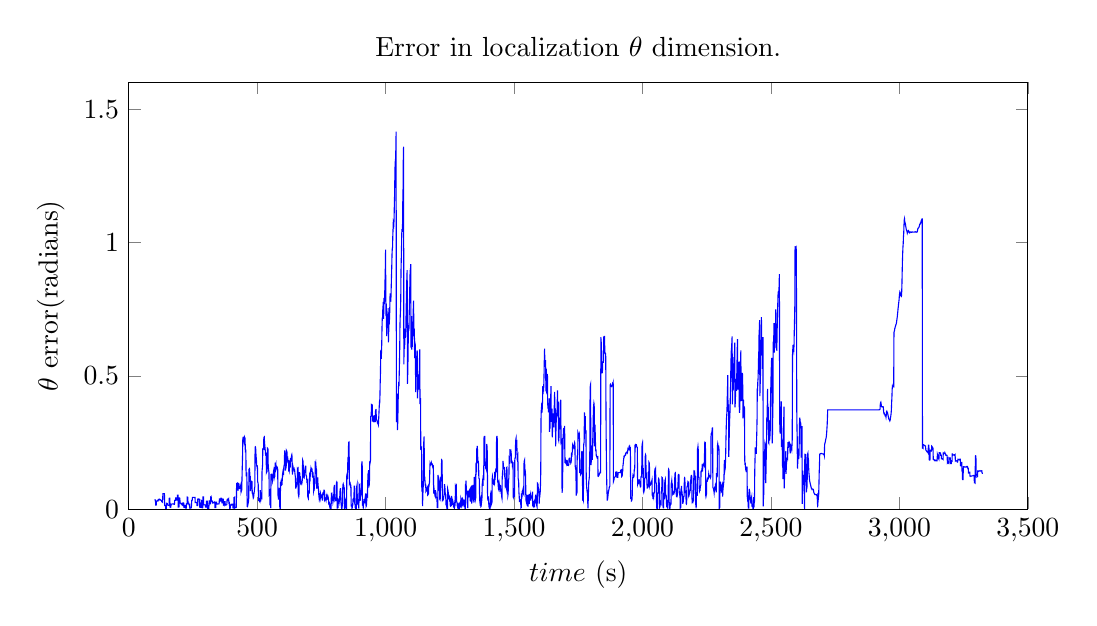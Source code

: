 % This file was created by matplotlib v0.1.0.
% Copyright (c) 2010--2014, Nico Schlömer <nico.schloemer@gmail.com>
% All rights reserved.
% 
% The lastest updates can be retrieved from
% 
% https://github.com/nschloe/matplotlib2tikz
% 
% where you can also submit bug reports and leavecomments.
% 
\begin{tikzpicture}

\begin{axis}[
title={Error in localization $\theta$ dimension.},
xlabel={$time$ (s)},
ylabel={$\theta$ error(radians)},
xmin=0, xmax=3500,
ymin=0, ymax=1.6,
axis on top,
width=13cm,
height=7cm
]
\addplot [blue]
coordinates {
(100,0.035)
(101,0.035)
(102,0.035)
(103,0.035)
(104,0.035)
(105,0.015)
(106,0.015)
(107,0.015)
(108,0.03)
(109,0.03)
(110,0.03)
(111,0.031)
(112,0.03)
(113,0.03)
(114,0.03)
(115,0.036)
(116,0.036)
(117,0.036)
(118,0.035)
(119,0.037)
(120,0.036)
(121,0.036)
(122,0.036)
(123,0.035)
(124,0.034)
(125,0.034)
(126,0.033)
(127,0.033)
(128,0.032)
(129,0.027)
(130,0.027)
(131,0.027)
(132,0.026)
(133,0.058)
(134,0.058)
(135,0.058)
(136,0.058)
(137,0.058)
(138,0.058)
(139,0.058)
(140,0.014)
(141,0.014)
(142,0.014)
(143,0.014)
(144,0.002)
(145,0.002)
(146,0.002)
(147,0.022)
(148,0.022)
(149,0.021)
(150,0.021)
(151,0.015)
(152,0.015)
(153,0.015)
(154,0.015)
(155,0.014)
(156,0.014)
(157,0.015)
(158,0.041)
(159,0.041)
(160,0.041)
(161,0.007)
(162,0.007)
(163,0.008)
(164,0.008)
(165,0.019)
(166,0.019)
(167,0.019)
(168,0.019)
(169,0.019)
(170,0.02)
(171,0.02)
(172,0.02)
(173,0.02)
(174,0.02)
(175,0.02)
(176,0.018)
(177,0.018)
(178,0.018)
(179,0.033)
(180,0.033)
(181,0.033)
(182,0.033)
(183,0.042)
(184,0.042)
(185,0.042)
(186,0.042)
(187,0.034)
(188,0.034)
(189,0.034)
(190,0.052)
(191,0.052)
(192,0.052)
(193,0.008)
(194,0.008)
(195,0.009)
(196,0.009)
(197,0.042)
(198,0.042)
(199,0.041)
(200,0.023)
(201,0.023)
(202,0.022)
(203,0.022)
(204,0.02)
(205,0.021)
(206,0.021)
(207,0.016)
(208,0.016)
(209,0.016)
(210,0.015)
(211,0.023)
(212,0.023)
(213,0.023)
(214,0.023)
(215,0.007)
(216,0.007)
(217,0.007)
(218,0.014)
(219,0.014)
(220,0.014)
(221,0.004)
(222,0.004)
(223,0.004)
(224,0.004)
(225,0.02)
(226,0.02)
(227,0.02)
(228,0.045)
(229,0.044)
(230,0.044)
(231,0.02)
(232,0.02)
(233,0.02)
(234,0.021)
(235,0.017)
(236,0.018)
(237,0.018)
(238,0.003)
(239,0.004)
(240,0.004)
(241,0.004)
(242,0.005)
(243,0.005)
(244,0.005)
(245,0.032)
(246,0.032)
(247,0.032)
(248,0.044)
(249,0.044)
(250,0.044)
(251,0.044)
(252,0.044)
(253,0.044)
(254,0.044)
(255,0.044)
(256,0.044)
(257,0.044)
(258,0.044)
(259,0.025)
(260,0.025)
(261,0.025)
(262,0.025)
(263,0.025)
(264,0.025)
(265,0.025)
(266,0.013)
(267,0.013)
(268,0.013)
(269,0.038)
(270,0.038)
(271,0.038)
(272,0.038)
(273,0.037)
(274,0.037)
(275,0.037)
(276,0.008)
(277,0.008)
(278,0.007)
(279,0.007)
(280,0.007)
(281,0.007)
(282,0.033)
(283,0.032)
(284,0.032)
(285,0.032)
(286,0.005)
(287,0.005)
(288,0.005)
(289,0.046)
(290,0.046)
(291,0.046)
(292,0.016)
(293,0.016)
(294,0.016)
(295,0.016)
(296,0.016)
(297,0.016)
(298,0.016)
(299,0.008)
(300,0.008)
(301,0.008)
(302,0.008)
(303,0.03)
(304,0.03)
(305,0.03)
(306,0.03)
(307,0.001)
(308,0.001)
(309,0.001)
(310,0.001)
(311,0.001)
(312,0.001)
(313,0.031)
(314,0.031)
(315,0.031)
(316,0.02)
(317,0.02)
(318,0.02)
(319,0.046)
(320,0.046)
(321,0.047)
(322,0.03)
(323,0.03)
(324,0.031)
(325,0.031)
(326,0.023)
(327,0.023)
(328,0.024)
(329,0.024)
(330,0.024)
(331,0.024)
(332,0.024)
(333,0.027)
(334,0.026)
(335,0.026)
(336,0.006)
(337,0.006)
(338,0.006)
(339,0.006)
(340,0.026)
(341,0.026)
(342,0.026)
(343,0.019)
(344,0.019)
(345,0.019)
(346,0.019)
(347,0.019)
(348,0.019)
(349,0.02)
(350,0.02)
(351,0.02)
(352,0.02)
(353,0.038)
(354,0.038)
(355,0.038)
(356,0.038)
(357,0.03)
(358,0.03)
(359,0.041)
(360,0.041)
(361,0.04)
(362,0.04)
(363,0.024)
(364,0.024)
(365,0.024)
(366,0.037)
(367,0.037)
(368,0.037)
(369,0.015)
(370,0.015)
(371,0.014)
(372,0.028)
(373,0.028)
(374,0.028)
(375,0.028)
(376,0.016)
(377,0.016)
(378,0.015)
(379,0.016)
(380,0.016)
(381,0.016)
(382,0.017)
(383,0.036)
(384,0.037)
(385,0.036)
(386,0.037)
(387,0.035)
(388,0.036)
(389,0.038)
(390,0.024)
(391,0.025)
(392,0.025)
(393,0.003)
(394,0.003)
(395,0.003)
(396,0.013)
(397,0.014)
(398,0.016)
(399,0.015)
(400,0.016)
(401,0.018)
(402,0.017)
(403,0.018)
(404,0.019)
(405,0.019)
(406,0.005)
(407,0.004)
(408,0.004)
(409,0.004)
(410,0.043)
(411,0.043)
(412,0.044)
(413,0.004)
(414,0.005)
(415,0.006)
(416,0.006)
(417,0.006)
(418,0.006)
(419,0.007)
(420,0.096)
(421,0.096)
(422,0.096)
(423,0.097)
(424,0.073)
(425,0.074)
(426,0.073)
(427,0.094)
(428,0.096)
(429,0.095)
(430,0.077)
(431,0.077)
(432,0.078)
(433,0.08)
(434,0.082)
(435,0.085)
(436,0.089)
(437,0.07)
(438,0.076)
(439,0.069)
(440,0.072)
(441,0.112)
(442,0.156)
(443,0.19)
(444,0.252)
(445,0.247)
(446,0.256)
(447,0.27)
(448,0.27)
(449,0.268)
(450,0.259)
(451,0.269)
(452,0.266)
(453,0.266)
(454,0.217)
(455,0.218)
(456,0.219)
(457,0.125)
(458,0.125)
(459,0.129)
(460,0.138)
(461,0.009)
(462,0.015)
(463,0.025)
(464,0.017)
(465,0.022)
(466,0.029)
(467,0.03)
(468,0.148)
(469,0.151)
(470,0.152)
(471,0.138)
(472,0.119)
(473,0.12)
(474,0.068)
(475,0.076)
(476,0.083)
(477,0.085)
(478,0.1)
(479,0.104)
(480,0.103)
(481,0.06)
(482,0.06)
(483,0.056)
(484,0.048)
(485,0.042)
(486,0.044)
(487,0.052)
(488,0.063)
(489,0.065)
(490,0.082)
(491,0.083)
(492,0.233)
(493,0.234)
(494,0.232)
(495,0.213)
(496,0.195)
(497,0.19)
(498,0.163)
(499,0.163)
(500,0.156)
(501,0.164)
(502,0.103)
(503,0.099)
(504,0.097)
(505,0.034)
(506,0.035)
(507,0.034)
(508,0.036)
(509,0.032)
(510,0.036)
(511,0.028)
(512,0.071)
(513,0.061)
(514,0.058)
(515,0.038)
(516,0.043)
(517,0.042)
(518,0.041)
(519,0.141)
(520,0.152)
(521,0.164)
(522,0.226)
(523,0.228)
(524,0.228)
(525,0.227)
(526,0.268)
(527,0.27)
(528,0.271)
(529,0.233)
(530,0.236)
(531,0.226)
(532,0.218)
(533,0.202)
(534,0.201)
(535,0.203)
(536,0.142)
(537,0.146)
(538,0.14)
(539,0.142)
(540,0.229)
(541,0.228)
(542,0.226)
(543,0.167)
(544,0.154)
(545,0.145)
(546,0.137)
(547,0.062)
(548,0.066)
(549,0.068)
(550,0.016)
(551,0.016)
(552,0.025)
(553,0.004)
(554,0.123)
(555,0.121)
(556,0.131)
(557,0.131)
(558,0.119)
(559,0.116)
(560,0.108)
(561,0.117)
(562,0.119)
(563,0.132)
(564,0.143)
(565,0.148)
(566,0.142)
(567,0.121)
(568,0.126)
(569,0.125)
(570,0.174)
(571,0.163)
(572,0.165)
(573,0.169)
(574,0.15)
(575,0.153)
(576,0.158)
(577,0.159)
(578,0.157)
(579,0.153)
(580,0.149)
(581,0.052)
(582,0.048)
(583,0.038)
(584,0.038)
(585,0.072)
(586,0.077)
(587,0.076)
(588,0.01)
(589,0.003)
(590,0.001)
(591,0.099)
(592,0.099)
(593,0.104)
(594,0.099)
(595,0.099)
(596,0.091)
(597,0.092)
(598,0.121)
(599,0.132)
(600,0.138)
(601,0.132)
(602,0.138)
(603,0.136)
(604,0.162)
(605,0.163)
(606,0.168)
(607,0.22)
(608,0.211)
(609,0.21)
(610,0.145)
(611,0.151)
(612,0.155)
(613,0.158)
(614,0.22)
(615,0.218)
(616,0.214)
(617,0.184)
(618,0.189)
(619,0.191)
(620,0.18)
(621,0.179)
(622,0.18)
(623,0.148)
(624,0.15)
(625,0.145)
(626,0.157)
(627,0.172)
(628,0.169)
(629,0.166)
(630,0.19)
(631,0.19)
(632,0.186)
(633,0.178)
(634,0.201)
(635,0.204)
(636,0.196)
(637,0.13)
(638,0.139)
(639,0.14)
(640,0.157)
(641,0.152)
(642,0.149)
(643,0.149)
(644,0.151)
(645,0.145)
(646,0.146)
(647,0.135)
(648,0.126)
(649,0.121)
(650,0.077)
(651,0.083)
(652,0.087)
(653,0.086)
(654,0.097)
(655,0.096)
(656,0.1)
(657,0.151)
(658,0.149)
(659,0.151)
(660,0.06)
(661,0.052)
(662,0.048)
(663,0.056)
(664,0.137)
(665,0.137)
(666,0.134)
(667,0.106)
(668,0.103)
(669,0.108)
(670,0.094)
(671,0.095)
(672,0.099)
(673,0.101)
(674,0.097)
(675,0.102)
(676,0.113)
(677,0.184)
(678,0.181)
(679,0.179)
(680,0.123)
(681,0.12)
(682,0.118)
(683,0.117)
(684,0.137)
(685,0.143)
(686,0.136)
(687,0.156)
(688,0.161)
(689,0.161)
(690,0.128)
(691,0.126)
(692,0.124)
(693,0.113)
(694,0.1)
(695,0.099)
(696,0.102)
(697,0.048)
(698,0.044)
(699,0.041)
(700,0.063)
(701,0.066)
(702,0.064)
(703,0.063)
(704,0.119)
(705,0.114)
(706,0.104)
(707,0.14)
(708,0.142)
(709,0.15)
(710,0.142)
(711,0.142)
(712,0.148)
(713,0.151)
(714,0.149)
(715,0.122)
(716,0.121)
(717,0.14)
(718,0.125)
(719,0.123)
(720,0.069)
(721,0.074)
(722,0.073)
(723,0.088)
(724,0.094)
(725,0.096)
(726,0.172)
(727,0.17)
(728,0.174)
(729,0.16)
(730,0.151)
(731,0.148)
(732,0.077)
(733,0.084)
(734,0.08)
(735,0.081)
(736,0.119)
(737,0.086)
(738,0.084)
(739,0.069)
(740,0.053)
(741,0.044)
(742,0.054)
(743,0.039)
(744,0.043)
(745,0.052)
(746,0.045)
(747,0.057)
(748,0.052)
(749,0.051)
(750,0.047)
(751,0.049)
(752,0.051)
(753,0.038)
(754,0.034)
(755,0.034)
(756,0.061)
(757,0.062)
(758,0.057)
(759,0.06)
(760,0.071)
(761,0.071)
(762,0.067)
(763,0.037)
(764,0.04)
(765,0.036)
(766,0.035)
(767,0.035)
(768,0.032)
(769,0.043)
(770,0.038)
(771,0.04)
(772,0.048)
(773,0.042)
(774,0.039)
(775,0.04)
(776,0.046)
(777,0.042)
(778,0.031)
(779,0.018)
(780,0.018)
(781,0.028)
(782,0.009)
(783,0.008)
(784,0.003)
(785,0.01)
(786,0.006)
(787,0.009)
(788,0.007)
(789,0.062)
(790,0.054)
(791,0.042)
(792,0.048)
(793,0.04)
(794,0.037)
(795,0.026)
(796,0.031)
(797,0.043)
(798,0.042)
(799,0.08)
(800,0.085)
(801,0.091)
(802,0.051)
(803,0.033)
(804,0.035)
(805,0.035)
(806,0.044)
(807,0.032)
(808,0.032)
(809,0.099)
(810,0.102)
(811,0.1)
(812,0.002)
(813,0.012)
(814,0.01)
(815,0.004)
(816,0.034)
(817,0.035)
(818,0.027)
(819,0.042)
(820,0.031)
(821,0.038)
(822,0.053)
(823,0.074)
(824,0.077)
(825,0.077)
(826,0.024)
(827,0.022)
(828,0.008)
(829,0.002)
(830,0.002)
(831,0.01)
(832,0.018)
(833,0.074)
(834,0.091)
(835,0.094)
(836,0.089)
(837,0.088)
(838,0.082)
(839,0.08)
(840,0.0)
(841,0.001)
(842,0.01)
(843,0.036)
(844,0.033)
(845,0.032)
(846,0.01)
(847,0.011)
(848,0.001)
(849,0.127)
(850,0.131)
(851,0.114)
(852,0.115)
(853,0.183)
(854,0.18)
(855,0.178)
(856,0.253)
(857,0.236)
(858,0.24)
(859,0.098)
(860,0.101)
(861,0.097)
(862,0.098)
(863,0.088)
(864,0.083)
(865,0.092)
(866,0.01)
(867,0.016)
(868,0.016)
(869,0.002)
(870,0.005)
(871,0.013)
(872,0.015)
(873,0.037)
(874,0.038)
(875,0.033)
(876,0.037)
(877,0.057)
(878,0.086)
(879,0.086)
(880,0.022)
(881,0.017)
(882,0.005)
(883,0.003)
(884,0.005)
(885,0.003)
(886,0.001)
(887,0.083)
(888,0.086)
(889,0.091)
(890,0.017)
(891,0.035)
(892,0.031)
(893,0.029)
(894,0.023)
(895,0.009)
(896,0.002)
(897,0.089)
(898,0.086)
(899,0.088)
(900,0.042)
(901,0.031)
(902,0.044)
(903,0.063)
(904,0.06)
(905,0.058)
(906,0.052)
(907,0.165)
(908,0.179)
(909,0.162)
(910,0.013)
(911,0.019)
(912,0.013)
(913,0.006)
(914,0.019)
(915,0.027)
(916,0.037)
(917,0.024)
(918,0.024)
(919,0.033)
(920,0.04)
(921,0.025)
(922,0.047)
(923,0.058)
(924,0.01)
(925,0.012)
(926,0.02)
(927,0.043)
(928,0.045)
(929,0.061)
(930,0.057)
(931,0.127)
(932,0.134)
(933,0.137)
(934,0.146)
(935,0.097)
(936,0.09)
(937,0.094)
(938,0.172)
(939,0.17)
(940,0.176)
(941,0.177)
(942,0.348)
(943,0.349)
(944,0.349)
(945,0.392)
(946,0.391)
(947,0.391)
(948,0.391)
(949,0.33)
(950,0.33)
(951,0.331)
(952,0.33)
(953,0.329)
(954,0.349)
(955,0.35)
(956,0.349)
(957,0.328)
(958,0.328)
(959,0.328)
(960,0.328)
(961,0.371)
(962,0.37)
(963,0.371)
(964,0.334)
(965,0.334)
(966,0.334)
(967,0.334)
(968,0.323)
(969,0.322)
(970,0.321)
(971,0.319)
(972,0.316)
(973,0.337)
(974,0.357)
(975,0.379)
(976,0.399)
(977,0.398)
(978,0.425)
(979,0.473)
(980,0.509)
(981,0.582)
(982,0.578)
(983,0.564)
(984,0.587)
(985,0.619)
(986,0.679)
(987,0.714)
(988,0.715)
(989,0.744)
(990,0.739)
(991,0.777)
(992,0.714)
(993,0.744)
(994,0.791)
(995,0.769)
(996,0.796)
(997,0.823)
(998,0.865)
(999,0.907)
(1000,0.973)
(1001,0.733)
(1002,0.735)
(1003,0.771)
(1004,0.649)
(1005,0.675)
(1006,0.691)
(1007,0.698)
(1008,0.699)
(1009,0.725)
(1010,0.754)
(1011,0.625)
(1012,0.662)
(1013,0.701)
(1014,0.693)
(1015,0.711)
(1016,0.737)
(1017,0.791)
(1018,0.809)
(1019,0.782)
(1020,0.781)
(1021,0.797)
(1022,0.836)
(1023,0.875)
(1024,0.908)
(1025,0.955)
(1026,0.976)
(1027,0.98)
(1028,1.022)
(1029,1.049)
(1030,1.076)
(1031,1.072)
(1032,1.067)
(1033,1.085)
(1034,1.137)
(1035,1.176)
(1036,1.243)
(1037,1.292)
(1038,1.307)
(1039,1.316)
(1040,1.355)
(1041,1.416)
(1042,0.326)
(1043,0.379)
(1044,0.418)
(1045,0.433)
(1046,0.296)
(1047,0.316)
(1048,0.356)
(1049,0.41)
(1050,0.45)
(1051,0.477)
(1052,0.461)
(1053,0.503)
(1054,0.547)
(1055,0.603)
(1056,0.691)
(1057,0.724)
(1058,0.746)
(1059,0.784)
(1060,0.894)
(1061,0.934)
(1062,0.982)
(1063,1.035)
(1064,1.05)
(1065,1.04)
(1066,1.067)
(1067,1.155)
(1068,1.201)
(1069,1.317)
(1070,1.359)
(1071,0.543)
(1072,0.605)
(1073,0.624)
(1074,0.601)
(1075,0.643)
(1076,0.677)
(1077,0.642)
(1078,0.657)
(1079,0.685)
(1080,0.747)
(1081,0.787)
(1082,0.841)
(1083,0.875)
(1084,0.896)
(1085,0.47)
(1086,0.502)
(1087,0.552)
(1088,0.623)
(1089,0.67)
(1090,0.685)
(1091,0.682)
(1092,0.735)
(1093,0.778)
(1094,0.82)
(1095,0.877)
(1096,0.893)
(1097,0.89)
(1098,0.919)
(1099,0.606)
(1100,0.655)
(1101,0.724)
(1102,0.598)
(1103,0.619)
(1104,0.617)
(1105,0.655)
(1106,0.664)
(1107,0.708)
(1108,0.759)
(1109,0.782)
(1110,0.659)
(1111,0.647)
(1112,0.677)
(1113,0.566)
(1114,0.625)
(1115,0.62)
(1116,0.609)
(1117,0.439)
(1118,0.489)
(1119,0.536)
(1120,0.523)
(1121,0.562)
(1122,0.589)
(1123,0.595)
(1124,0.415)
(1125,0.442)
(1126,0.505)
(1127,0.455)
(1128,0.456)
(1129,0.448)
(1130,0.475)
(1131,0.507)
(1132,0.558)
(1133,0.599)
(1134,0.394)
(1135,0.414)
(1136,0.414)
(1137,0.224)
(1138,0.223)
(1139,0.226)
(1140,0.228)
(1141,0.074)
(1142,0.076)
(1143,0.076)
(1144,0.011)
(1145,0.062)
(1146,0.063)
(1147,0.116)
(1148,0.234)
(1149,0.26)
(1150,0.273)
(1151,0.108)
(1152,0.108)
(1153,0.111)
(1154,0.093)
(1155,0.094)
(1156,0.094)
(1157,0.067)
(1158,0.069)
(1159,0.071)
(1160,0.07)
(1161,0.078)
(1162,0.08)
(1163,0.082)
(1164,0.053)
(1165,0.054)
(1166,0.056)
(1167,0.057)
(1168,0.088)
(1169,0.087)
(1170,0.095)
(1171,0.102)
(1172,0.144)
(1173,0.169)
(1174,0.165)
(1175,0.165)
(1176,0.167)
(1177,0.171)
(1178,0.175)
(1179,0.171)
(1180,0.168)
(1181,0.166)
(1182,0.167)
(1183,0.159)
(1184,0.156)
(1185,0.161)
(1186,0.162)
(1187,0.058)
(1188,0.066)
(1189,0.073)
(1190,0.064)
(1191,0.062)
(1192,0.051)
(1193,0.048)
(1194,0.071)
(1195,0.06)
(1196,0.061)
(1197,0.045)
(1198,0.045)
(1199,0.044)
(1200,0.037)
(1201,0.006)
(1202,0.006)
(1203,0.006)
(1204,0.128)
(1205,0.121)
(1206,0.12)
(1207,0.116)
(1208,0.083)
(1209,0.087)
(1210,0.092)
(1211,0.037)
(1212,0.035)
(1213,0.042)
(1214,0.114)
(1215,0.112)
(1216,0.112)
(1217,0.11)
(1218,0.185)
(1219,0.184)
(1220,0.18)
(1221,0.034)
(1222,0.036)
(1223,0.038)
(1224,0.035)
(1225,0.037)
(1226,0.043)
(1227,0.053)
(1228,0.054)
(1229,0.094)
(1230,0.088)
(1231,0.08)
(1232,0.062)
(1233,0.054)
(1234,0.054)
(1235,0.016)
(1236,0.015)
(1237,0.021)
(1238,0.009)
(1239,0.002)
(1240,0.004)
(1241,0.003)
(1242,0.074)
(1243,0.069)
(1244,0.061)
(1245,0.049)
(1246,0.041)
(1247,0.042)
(1248,0.045)
(1249,0.037)
(1250,0.04)
(1251,0.036)
(1252,0.012)
(1253,0.011)
(1254,0.012)
(1255,0.02)
(1256,0.048)
(1257,0.048)
(1258,0.04)
(1259,0.02)
(1260,0.022)
(1261,0.023)
(1262,0.029)
(1263,0.025)
(1264,0.009)
(1265,0.008)
(1266,0.009)
(1267,0.007)
(1268,0.003)
(1269,0.023)
(1270,0.031)
(1271,0.027)
(1272,0.086)
(1273,0.083)
(1274,0.086)
(1275,0.088)
(1276,0.038)
(1277,0.027)
(1278,0.025)
(1279,0.013)
(1280,0.009)
(1281,0.016)
(1282,0.018)
(1283,0.007)
(1284,0.002)
(1285,0.003)
(1286,0.017)
(1287,0.019)
(1288,0.021)
(1289,0.006)
(1290,0.008)
(1291,0.009)
(1292,0.012)
(1293,0.039)
(1294,0.035)
(1295,0.037)
(1296,0.032)
(1297,0.011)
(1298,0.013)
(1299,0.016)
(1300,0.038)
(1301,0.036)
(1302,0.025)
(1303,0.021)
(1304,0.017)
(1305,0.021)
(1306,0.036)
(1307,0.013)
(1308,0.011)
(1309,0.003)
(1310,0.002)
(1311,0.091)
(1312,0.091)
(1313,0.107)
(1314,0.082)
(1315,0.066)
(1316,0.056)
(1317,0.054)
(1318,0.022)
(1319,0.017)
(1320,0.004)
(1321,0.069)
(1322,0.049)
(1323,0.047)
(1324,0.047)
(1325,0.055)
(1326,0.07)
(1327,0.072)
(1328,0.05)
(1329,0.041)
(1330,0.028)
(1331,0.068)
(1332,0.078)
(1333,0.084)
(1334,0.085)
(1335,0.021)
(1336,0.029)
(1337,0.034)
(1338,0.078)
(1339,0.085)
(1340,0.091)
(1341,0.039)
(1342,0.038)
(1343,0.034)
(1344,0.025)
(1345,0.12)
(1346,0.11)
(1347,0.11)
(1348,0.115)
(1349,0.054)
(1350,0.038)
(1351,0.043)
(1352,0.162)
(1353,0.159)
(1354,0.155)
(1355,0.226)
(1356,0.226)
(1357,0.237)
(1358,0.216)
(1359,0.178)
(1360,0.179)
(1361,0.179)
(1362,0.169)
(1363,0.116)
(1364,0.115)
(1365,0.113)
(1366,0.037)
(1367,0.028)
(1368,0.034)
(1369,0.02)
(1370,0.016)
(1371,0.009)
(1372,0.01)
(1373,0.035)
(1374,0.03)
(1375,0.037)
(1376,0.091)
(1377,0.1)
(1378,0.093)
(1379,0.087)
(1380,0.127)
(1381,0.119)
(1382,0.117)
(1383,0.266)
(1384,0.272)
(1385,0.273)
(1386,0.273)
(1387,0.164)
(1388,0.164)
(1389,0.167)
(1390,0.153)
(1391,0.151)
(1392,0.151)
(1393,0.147)
(1394,0.245)
(1395,0.232)
(1396,0.21)
(1397,0.043)
(1398,0.036)
(1399,0.037)
(1400,0.048)
(1401,0.025)
(1402,0.016)
(1403,0.006)
(1404,0.004)
(1405,0.014)
(1406,0.019)
(1407,0.001)
(1408,0.041)
(1409,0.057)
(1410,0.062)
(1411,0.057)
(1412,0.019)
(1413,0.022)
(1414,0.025)
(1415,0.113)
(1416,0.122)
(1417,0.115)
(1418,0.102)
(1419,0.099)
(1420,0.104)
(1421,0.106)
(1422,0.095)
(1423,0.092)
(1424,0.095)
(1425,0.14)
(1426,0.13)
(1427,0.125)
(1428,0.141)
(1429,0.149)
(1430,0.148)
(1431,0.146)
(1432,0.26)
(1433,0.273)
(1434,0.273)
(1435,0.256)
(1436,0.1)
(1437,0.106)
(1438,0.106)
(1439,0.078)
(1440,0.075)
(1441,0.088)
(1442,0.097)
(1443,0.089)
(1444,0.083)
(1445,0.076)
(1446,0.089)
(1447,0.089)
(1448,0.075)
(1449,0.075)
(1450,0.069)
(1451,0.064)
(1452,0.046)
(1453,0.041)
(1454,0.119)
(1455,0.133)
(1456,0.132)
(1457,0.181)
(1458,0.171)
(1459,0.16)
(1460,0.153)
(1461,0.151)
(1462,0.151)
(1463,0.157)
(1464,0.122)
(1465,0.115)
(1466,0.085)
(1467,0.087)
(1468,0.099)
(1469,0.086)
(1470,0.081)
(1471,0.156)
(1472,0.157)
(1473,0.136)
(1474,0.067)
(1475,0.07)
(1476,0.051)
(1477,0.057)
(1478,0.092)
(1479,0.11)
(1480,0.118)
(1481,0.182)
(1482,0.177)
(1483,0.17)
(1484,0.225)
(1485,0.212)
(1486,0.209)
(1487,0.215)
(1488,0.217)
(1489,0.209)
(1490,0.18)
(1491,0.182)
(1492,0.179)
(1493,0.176)
(1494,0.157)
(1495,0.17)
(1496,0.171)
(1497,0.045)
(1498,0.043)
(1499,0.044)
(1500,0.04)
(1501,0.045)
(1502,0.036)
(1503,0.186)
(1504,0.192)
(1505,0.192)
(1506,0.247)
(1507,0.261)
(1508,0.266)
(1509,0.248)
(1510,0.245)
(1511,0.248)
(1512,0.188)
(1513,0.184)
(1514,0.191)
(1515,0.196)
(1516,0.115)
(1517,0.109)
(1518,0.105)
(1519,0.063)
(1520,0.05)
(1521,0.031)
(1522,0.032)
(1523,0.03)
(1524,0.032)
(1525,0.028)
(1526,0.023)
(1527,0.005)
(1528,0.006)
(1529,0.059)
(1530,0.053)
(1531,0.05)
(1532,0.067)
(1533,0.069)
(1534,0.071)
(1535,0.075)
(1536,0.06)
(1537,0.057)
(1538,0.055)
(1539,0.173)
(1540,0.181)
(1541,0.184)
(1542,0.152)
(1543,0.148)
(1544,0.14)
(1545,0.124)
(1546,0.036)
(1547,0.031)
(1548,0.039)
(1549,0.029)
(1550,0.035)
(1551,0.053)
(1552,0.04)
(1553,0.016)
(1554,0.018)
(1555,0.016)
(1556,0.054)
(1557,0.04)
(1558,0.036)
(1559,0.019)
(1560,0.057)
(1561,0.046)
(1562,0.049)
(1563,0.052)
(1564,0.056)
(1565,0.032)
(1566,0.04)
(1567,0.041)
(1568,0.045)
(1569,0.048)
(1570,0.05)
(1571,0.052)
(1572,0.066)
(1573,0.013)
(1574,0.011)
(1575,0.013)
(1576,0.031)
(1577,0.014)
(1578,0.009)
(1579,0.011)
(1580,0.011)
(1581,0.038)
(1582,0.027)
(1583,0.036)
(1584,0.054)
(1585,0.035)
(1586,0.04)
(1587,0.043)
(1588,0.015)
(1589,0.011)
(1590,0.007)
(1591,0.098)
(1592,0.097)
(1593,0.094)
(1594,0.085)
(1595,0.06)
(1596,0.066)
(1597,0.065)
(1598,0.021)
(1599,0.045)
(1600,0.061)
(1601,0.056)
(1602,0.066)
(1603,0.091)
(1604,0.138)
(1605,0.336)
(1606,0.369)
(1607,0.382)
(1608,0.375)
(1609,0.362)
(1610,0.381)
(1611,0.406)
(1612,0.461)
(1613,0.431)
(1614,0.452)
(1615,0.441)
(1616,0.473)
(1617,0.513)
(1618,0.568)
(1619,0.602)
(1620,0.534)
(1621,0.541)
(1622,0.552)
(1623,0.559)
(1624,0.442)
(1625,0.493)
(1626,0.526)
(1627,0.443)
(1628,0.431)
(1629,0.466)
(1630,0.506)
(1631,0.399)
(1632,0.378)
(1633,0.385)
(1634,0.363)
(1635,0.374)
(1636,0.381)
(1637,0.415)
(1638,0.29)
(1639,0.321)
(1640,0.302)
(1641,0.383)
(1642,0.415)
(1643,0.428)
(1644,0.461)
(1645,0.327)
(1646,0.35)
(1647,0.361)
(1648,0.377)
(1649,0.269)
(1650,0.305)
(1651,0.357)
(1652,0.357)
(1653,0.32)
(1654,0.32)
(1655,0.307)
(1656,0.351)
(1657,0.402)
(1658,0.44)
(1659,0.373)
(1660,0.376)
(1661,0.376)
(1662,0.235)
(1663,0.287)
(1664,0.324)
(1665,0.34)
(1666,0.354)
(1667,0.348)
(1668,0.387)
(1669,0.445)
(1670,0.348)
(1671,0.387)
(1672,0.403)
(1673,0.261)
(1674,0.257)
(1675,0.269)
(1676,0.313)
(1677,0.299)
(1678,0.343)
(1679,0.333)
(1680,0.399)
(1681,0.405)
(1682,0.41)
(1683,0.251)
(1684,0.254)
(1685,0.256)
(1686,0.258)
(1687,0.061)
(1688,0.073)
(1689,0.089)
(1690,0.207)
(1691,0.25)
(1692,0.29)
(1693,0.304)
(1694,0.278)
(1695,0.291)
(1696,0.302)
(1697,0.312)
(1698,0.173)
(1699,0.179)
(1700,0.183)
(1701,0.175)
(1702,0.171)
(1703,0.17)
(1704,0.168)
(1705,0.181)
(1706,0.18)
(1707,0.181)
(1708,0.164)
(1709,0.164)
(1710,0.164)
(1711,0.165)
(1712,0.164)
(1713,0.166)
(1714,0.188)
(1715,0.191)
(1716,0.191)
(1717,0.191)
(1718,0.179)
(1719,0.18)
(1720,0.18)
(1721,0.173)
(1722,0.175)
(1723,0.183)
(1724,0.212)
(1725,0.196)
(1726,0.212)
(1727,0.215)
(1728,0.24)
(1729,0.237)
(1730,0.231)
(1731,0.235)
(1732,0.237)
(1733,0.234)
(1734,0.24)
(1735,0.244)
(1736,0.25)
(1737,0.247)
(1738,0.162)
(1739,0.155)
(1740,0.157)
(1741,0.146)
(1742,0.051)
(1743,0.057)
(1744,0.059)
(1745,0.063)
(1746,0.202)
(1747,0.19)
(1748,0.205)
(1749,0.287)
(1750,0.284)
(1751,0.281)
(1752,0.273)
(1753,0.276)
(1754,0.28)
(1755,0.26)
(1756,0.136)
(1757,0.148)
(1758,0.148)
(1759,0.13)
(1760,0.132)
(1761,0.134)
(1762,0.147)
(1763,0.201)
(1764,0.197)
(1765,0.218)
(1766,0.211)
(1767,0.039)
(1768,0.041)
(1769,0.038)
(1770,0.034)
(1771,0.239)
(1772,0.248)
(1773,0.249)
(1774,0.363)
(1775,0.345)
(1776,0.34)
(1777,0.349)
(1778,0.296)
(1779,0.287)
(1780,0.295)
(1781,0.12)
(1782,0.095)
(1783,0.08)
(1784,0.069)
(1785,0.064)
(1786,0.056)
(1787,0.024)
(1788,0.003)
(1789,0.044)
(1790,0.074)
(1791,0.104)
(1792,0.11)
(1793,0.12)
(1794,0.159)
(1795,0.219)
(1796,0.428)
(1797,0.464)
(1798,0.468)
(1799,0.172)
(1800,0.165)
(1801,0.193)
(1802,0.232)
(1803,0.229)
(1804,0.194)
(1805,0.185)
(1806,0.238)
(1807,0.283)
(1808,0.322)
(1809,0.376)
(1810,0.389)
(1811,0.398)
(1812,0.393)
(1813,0.235)
(1814,0.266)
(1815,0.317)
(1816,0.286)
(1817,0.247)
(1818,0.221)
(1819,0.221)
(1820,0.202)
(1821,0.2)
(1822,0.197)
(1823,0.194)
(1824,0.196)
(1825,0.194)
(1826,0.195)
(1827,0.124)
(1828,0.123)
(1829,0.124)
(1830,0.126)
(1831,0.128)
(1832,0.131)
(1833,0.134)
(1834,0.134)
(1835,0.138)
(1836,0.141)
(1837,0.14)
(1838,0.645)
(1839,0.627)
(1840,0.625)
(1841,0.513)
(1842,0.511)
(1843,0.511)
(1844,0.513)
(1845,0.552)
(1846,0.552)
(1847,0.551)
(1848,0.551)
(1849,0.645)
(1850,0.647)
(1851,0.648)
(1852,0.648)
(1853,0.61)
(1854,0.585)
(1855,0.585)
(1856,0.584)
(1857,0.571)
(1858,0.358)
(1859,0.233)
(1860,0.156)
(1861,0.094)
(1862,0.06)
(1863,0.032)
(1864,0.049)
(1865,0.061)
(1866,0.053)
(1867,0.062)
(1868,0.066)
(1869,0.073)
(1870,0.076)
(1871,0.083)
(1872,0.085)
(1873,0.086)
(1874,0.464)
(1875,0.467)
(1876,0.464)
(1877,0.462)
(1878,0.463)
(1879,0.461)
(1880,0.46)
(1881,0.463)
(1882,0.465)
(1883,0.469)
(1884,0.466)
(1885,0.47)
(1886,0.474)
(1887,0.104)
(1888,0.107)
(1889,0.11)
(1890,0.117)
(1891,0.118)
(1892,0.12)
(1893,0.121)
(1894,0.122)
(1895,0.123)
(1896,0.138)
(1897,0.14)
(1898,0.14)
(1899,0.14)
(1900,0.14)
(1901,0.119)
(1902,0.119)
(1903,0.119)
(1904,0.119)
(1905,0.136)
(1906,0.136)
(1907,0.137)
(1908,0.137)
(1909,0.137)
(1910,0.137)
(1911,0.137)
(1912,0.137)
(1913,0.137)
(1914,0.137)
(1915,0.146)
(1916,0.146)
(1917,0.146)
(1918,0.147)
(1919,0.122)
(1920,0.123)
(1921,0.125)
(1922,0.138)
(1923,0.143)
(1924,0.163)
(1925,0.169)
(1926,0.181)
(1927,0.189)
(1928,0.197)
(1929,0.196)
(1930,0.2)
(1931,0.2)
(1932,0.202)
(1933,0.202)
(1934,0.207)
(1935,0.206)
(1936,0.211)
(1937,0.212)
(1938,0.213)
(1939,0.212)
(1940,0.214)
(1941,0.211)
(1942,0.213)
(1943,0.224)
(1944,0.222)
(1945,0.223)
(1946,0.225)
(1947,0.23)
(1948,0.227)
(1949,0.234)
(1950,0.236)
(1951,0.229)
(1952,0.227)
(1953,0.228)
(1954,0.041)
(1955,0.041)
(1956,0.042)
(1957,0.031)
(1958,0.032)
(1959,0.036)
(1960,0.049)
(1961,0.106)
(1962,0.117)
(1963,0.126)
(1964,0.123)
(1965,0.119)
(1966,0.12)
(1967,0.124)
(1968,0.147)
(1969,0.149)
(1970,0.156)
(1971,0.24)
(1972,0.241)
(1973,0.242)
(1974,0.238)
(1975,0.242)
(1976,0.242)
(1977,0.238)
(1978,0.233)
(1979,0.232)
(1980,0.231)
(1981,0.092)
(1982,0.095)
(1983,0.095)
(1984,0.097)
(1985,0.099)
(1986,0.104)
(1987,0.112)
(1988,0.1)
(1989,0.101)
(1990,0.093)
(1991,0.088)
(1992,0.092)
(1993,0.082)
(1994,0.12)
(1995,0.123)
(1996,0.123)
(1997,0.122)
(1998,0.234)
(1999,0.244)
(2000,0.248)
(2001,0.151)
(2002,0.148)
(2003,0.149)
(2004,0.067)
(2005,0.063)
(2006,0.067)
(2007,0.072)
(2008,0.114)
(2009,0.116)
(2010,0.117)
(2011,0.199)
(2012,0.204)
(2013,0.201)
(2014,0.129)
(2015,0.123)
(2016,0.129)
(2017,0.131)
(2018,0.079)
(2019,0.079)
(2020,0.08)
(2021,0.082)
(2022,0.086)
(2023,0.091)
(2024,0.085)
(2025,0.176)
(2026,0.174)
(2027,0.169)
(2028,0.089)
(2029,0.093)
(2030,0.092)
(2031,0.091)
(2032,0.094)
(2033,0.098)
(2034,0.101)
(2035,0.099)
(2036,0.103)
(2037,0.108)
(2038,0.053)
(2039,0.051)
(2040,0.049)
(2041,0.038)
(2042,0.056)
(2043,0.058)
(2044,0.05)
(2045,0.061)
(2046,0.062)
(2047,0.064)
(2048,0.146)
(2049,0.144)
(2050,0.149)
(2051,0.152)
(2052,0.103)
(2053,0.099)
(2054,0.094)
(2055,0.006)
(2056,0.003)
(2057,0.001)
(2058,0.002)
(2059,0.06)
(2060,0.061)
(2061,0.062)
(2062,0.108)
(2063,0.114)
(2064,0.112)
(2065,0.108)
(2066,0.005)
(2067,0.007)
(2068,0.01)
(2069,0.023)
(2070,0.019)
(2071,0.019)
(2072,0.018)
(2073,0.065)
(2074,0.067)
(2075,0.072)
(2076,0.119)
(2077,0.118)
(2078,0.112)
(2079,0.11)
(2080,0.011)
(2081,0.005)
(2082,0.005)
(2083,0.053)
(2084,0.05)
(2085,0.045)
(2086,0.038)
(2087,0.107)
(2088,0.109)
(2089,0.112)
(2090,0.059)
(2091,0.054)
(2092,0.046)
(2093,0.047)
(2094,0.007)
(2095,0.015)
(2096,0.014)
(2097,0.01)
(2098,0.03)
(2099,0.029)
(2100,0.034)
(2101,0.144)
(2102,0.15)
(2103,0.148)
(2104,0.004)
(2105,0.002)
(2106,0.007)
(2107,0.004)
(2108,0.018)
(2109,0.016)
(2110,0.018)
(2111,0.019)
(2112,0.096)
(2113,0.1)
(2114,0.107)
(2115,0.093)
(2116,0.094)
(2117,0.09)
(2118,0.056)
(2119,0.058)
(2120,0.062)
(2121,0.058)
(2122,0.057)
(2123,0.06)
(2124,0.063)
(2125,0.067)
(2126,0.129)
(2127,0.135)
(2128,0.136)
(2129,0.081)
(2130,0.075)
(2131,0.07)
(2132,0.048)
(2133,0.047)
(2134,0.046)
(2135,0.046)
(2136,0.079)
(2137,0.079)
(2138,0.079)
(2139,0.125)
(2140,0.13)
(2141,0.13)
(2142,0.129)
(2143,0.063)
(2144,0.058)
(2145,0.06)
(2146,0.055)
(2147,0.004)
(2148,0.005)
(2149,0.007)
(2150,0.073)
(2151,0.077)
(2152,0.087)
(2153,0.061)
(2154,0.062)
(2155,0.053)
(2156,0.048)
(2157,0.02)
(2158,0.027)
(2159,0.029)
(2160,0.045)
(2161,0.047)
(2162,0.048)
(2163,0.111)
(2164,0.118)
(2165,0.117)
(2166,0.071)
(2167,0.062)
(2168,0.062)
(2169,0.064)
(2170,0.02)
(2171,0.019)
(2172,0.025)
(2173,0.083)
(2174,0.083)
(2175,0.087)
(2176,0.094)
(2177,0.103)
(2178,0.102)
(2179,0.099)
(2180,0.055)
(2181,0.059)
(2182,0.055)
(2183,0.059)
(2184,0.061)
(2185,0.069)
(2186,0.07)
(2187,0.105)
(2188,0.109)
(2189,0.121)
(2190,0.126)
(2191,0.126)
(2192,0.12)
(2193,0.035)
(2194,0.039)
(2195,0.032)
(2196,0.022)
(2197,0.035)
(2198,0.035)
(2199,0.029)
(2200,0.139)
(2201,0.137)
(2202,0.138)
(2203,0.145)
(2204,0.114)
(2205,0.111)
(2206,0.114)
(2207,0.021)
(2208,0.013)
(2209,0.003)
(2210,0.054)
(2211,0.058)
(2212,0.055)
(2213,0.05)
(2214,0.225)
(2215,0.228)
(2216,0.235)
(2217,0.224)
(2218,0.128)
(2219,0.119)
(2220,0.119)
(2221,0.078)
(2222,0.068)
(2223,0.071)
(2224,0.071)
(2225,0.083)
(2226,0.088)
(2227,0.089)
(2228,0.141)
(2229,0.143)
(2230,0.141)
(2231,0.141)
(2232,0.155)
(2233,0.15)
(2234,0.142)
(2235,0.167)
(2236,0.169)
(2237,0.166)
(2238,0.166)
(2239,0.167)
(2240,0.163)
(2241,0.161)
(2242,0.236)
(2243,0.231)
(2244,0.244)
(2245,0.252)
(2246,0.053)
(2247,0.047)
(2248,0.052)
(2249,0.055)
(2250,0.104)
(2251,0.105)
(2252,0.111)
(2253,0.109)
(2254,0.116)
(2255,0.118)
(2256,0.114)
(2257,0.116)
(2258,0.132)
(2259,0.127)
(2260,0.125)
(2261,0.123)
(2262,0.125)
(2263,0.125)
(2264,0.126)
(2265,0.119)
(2266,0.122)
(2267,0.282)
(2268,0.284)
(2269,0.281)
(2270,0.284)
(2271,0.296)
(2272,0.305)
(2273,0.305)
(2274,0.082)
(2275,0.08)
(2276,0.078)
(2277,0.072)
(2278,0.068)
(2279,0.061)
(2280,0.072)
(2281,0.079)
(2282,0.077)
(2283,0.081)
(2284,0.09)
(2285,0.087)
(2286,0.073)
(2287,0.063)
(2288,0.135)
(2289,0.125)
(2290,0.122)
(2291,0.124)
(2292,0.238)
(2293,0.245)
(2294,0.239)
(2295,0.228)
(2296,0.23)
(2297,0.232)
(2298,0.223)
(2299,0.003)
(2300,0.005)
(2301,0.007)
(2302,0.099)
(2303,0.101)
(2304,0.1)
(2305,0.075)
(2306,0.075)
(2307,0.071)
(2308,0.078)
(2309,0.09)
(2310,0.09)
(2311,0.093)
(2312,0.047)
(2313,0.068)
(2314,0.08)
(2315,0.087)
(2316,0.098)
(2317,0.103)
(2318,0.154)
(2319,0.184)
(2320,0.164)
(2321,0.147)
(2322,0.153)
(2323,0.175)
(2324,0.209)
(2325,0.263)
(2326,0.303)
(2327,0.339)
(2328,0.352)
(2329,0.373)
(2330,0.416)
(2331,0.451)
(2332,0.503)
(2333,0.37)
(2334,0.371)
(2335,0.393)
(2336,0.196)
(2337,0.237)
(2338,0.291)
(2339,0.326)
(2340,0.353)
(2341,0.37)
(2342,0.422)
(2343,0.465)
(2344,0.529)
(2345,0.574)
(2346,0.6)
(2347,0.606)
(2348,0.628)
(2349,0.648)
(2350,0.393)
(2351,0.443)
(2352,0.463)
(2353,0.445)
(2354,0.469)
(2355,0.522)
(2356,0.57)
(2357,0.486)
(2358,0.568)
(2359,0.624)
(2360,0.382)
(2361,0.396)
(2362,0.424)
(2363,0.473)
(2364,0.488)
(2365,0.45)
(2366,0.444)
(2367,0.499)
(2368,0.552)
(2369,0.603)
(2370,0.638)
(2371,0.448)
(2372,0.465)
(2373,0.47)
(2374,0.495)
(2375,0.527)
(2376,0.553)
(2377,0.368)
(2378,0.361)
(2379,0.387)
(2380,0.427)
(2381,0.527)
(2382,0.564)
(2383,0.595)
(2384,0.407)
(2385,0.407)
(2386,0.426)
(2387,0.459)
(2388,0.504)
(2389,0.511)
(2390,0.486)
(2391,0.34)
(2392,0.377)
(2393,0.411)
(2394,0.365)
(2395,0.385)
(2396,0.384)
(2397,0.38)
(2398,0.184)
(2399,0.17)
(2400,0.171)
(2401,0.159)
(2402,0.147)
(2403,0.147)
(2404,0.139)
(2405,0.151)
(2406,0.157)
(2407,0.157)
(2408,0.047)
(2409,0.038)
(2410,0.042)
(2411,0.035)
(2412,0.006)
(2413,0.008)
(2414,0.007)
(2415,0.072)
(2416,0.073)
(2417,0.069)
(2418,0.059)
(2419,0.038)
(2420,0.035)
(2421,0.033)
(2422,0.021)
(2423,0.041)
(2424,0.04)
(2425,0.045)
(2426,0.012)
(2427,0.01)
(2428,0.01)
(2429,0.013)
(2430,0.001)
(2431,0.001)
(2432,0.025)
(2433,0.045)
(2434,0.007)
(2435,0.024)
(2436,0.029)
(2437,0.141)
(2438,0.18)
(2439,0.23)
(2440,0.23)
(2441,0.228)
(2442,0.227)
(2443,0.207)
(2444,0.253)
(2445,0.288)
(2446,0.335)
(2447,0.453)
(2448,0.444)
(2449,0.478)
(2450,0.49)
(2451,0.527)
(2452,0.572)
(2453,0.594)
(2454,0.668)
(2455,0.673)
(2456,0.709)
(2457,0.424)
(2458,0.467)
(2459,0.478)
(2460,0.571)
(2461,0.602)
(2462,0.657)
(2463,0.72)
(2464,0.624)
(2465,0.619)
(2466,0.616)
(2467,0.526)
(2468,0.581)
(2469,0.645)
(2470,0.01)
(2471,0.039)
(2472,0.056)
(2473,0.119)
(2474,0.17)
(2475,0.216)
(2476,0.219)
(2477,0.248)
(2478,0.244)
(2479,0.237)
(2480,0.098)
(2481,0.152)
(2482,0.208)
(2483,0.242)
(2484,0.343)
(2485,0.344)
(2486,0.393)
(2487,0.451)
(2488,0.328)
(2489,0.371)
(2490,0.383)
(2491,0.249)
(2492,0.247)
(2493,0.278)
(2494,0.332)
(2495,0.257)
(2496,0.279)
(2497,0.274)
(2498,0.376)
(2499,0.429)
(2500,0.479)
(2501,0.513)
(2502,0.551)
(2503,0.565)
(2504,0.565)
(2505,0.247)
(2506,0.281)
(2507,0.348)
(2508,0.403)
(2509,0.628)
(2510,0.601)
(2511,0.638)
(2512,0.698)
(2513,0.587)
(2514,0.636)
(2515,0.658)
(2516,0.668)
(2517,0.666)
(2518,0.698)
(2519,0.749)
(2520,0.603)
(2521,0.654)
(2522,0.623)
(2523,0.594)
(2524,0.661)
(2525,0.702)
(2526,0.745)
(2527,0.781)
(2528,0.812)
(2529,0.815)
(2530,0.814)
(2531,0.817)
(2532,0.84)
(2533,0.881)
(2534,0.344)
(2535,0.297)
(2536,0.283)
(2537,0.337)
(2538,0.323)
(2539,0.368)
(2540,0.404)
(2541,0.234)
(2542,0.244)
(2543,0.254)
(2544,0.249)
(2545,0.161)
(2546,0.17)
(2547,0.113)
(2548,0.304)
(2549,0.305)
(2550,0.338)
(2551,0.384)
(2552,0.078)
(2553,0.128)
(2554,0.149)
(2555,0.158)
(2556,0.165)
(2557,0.18)
(2558,0.218)
(2559,0.132)
(2560,0.164)
(2561,0.174)
(2562,0.183)
(2563,0.189)
(2564,0.188)
(2565,0.187)
(2566,0.251)
(2567,0.239)
(2568,0.237)
(2569,0.235)
(2570,0.238)
(2571,0.252)
(2572,0.251)
(2573,0.244)
(2574,0.224)
(2575,0.209)
(2576,0.225)
(2577,0.239)
(2578,0.237)
(2579,0.238)
(2580,0.226)
(2581,0.222)
(2582,0.24)
(2583,0.262)
(2584,0.577)
(2585,0.596)
(2586,0.616)
(2587,0.602)
(2588,0.602)
(2589,0.596)
(2590,0.615)
(2591,0.67)
(2592,0.712)
(2593,0.761)
(2594,0.986)
(2595,0.935)
(2596,0.875)
(2597,0.977)
(2598,0.98)
(2599,0.969)
(2600,0.588)
(2601,0.291)
(2602,0.318)
(2603,0.161)
(2604,0.152)
(2605,0.227)
(2606,0.189)
(2607,0.199)
(2608,0.188)
(2609,0.197)
(2610,0.239)
(2611,0.309)
(2612,0.343)
(2613,0.337)
(2614,0.328)
(2615,0.326)
(2616,0.321)
(2617,0.266)
(2618,0.193)
(2619,0.206)
(2620,0.269)
(2621,0.311)
(2622,0.02)
(2623,0.071)
(2624,0.144)
(2625,0.117)
(2626,0.128)
(2627,0.11)
(2628,0.091)
(2629,0.106)
(2630,0.066)
(2631,0.001)
(2632,0.208)
(2633,0.179)
(2634,0.148)
(2635,0.206)
(2636,0.176)
(2637,0.158)
(2638,0.063)
(2639,0.074)
(2640,0.081)
(2641,0.086)
(2642,0.203)
(2643,0.207)
(2644,0.21)
(2645,0.193)
(2646,0.188)
(2647,0.155)
(2648,0.135)
(2649,0.126)
(2650,0.113)
(2651,0.105)
(2652,0.101)
(2653,0.096)
(2654,0.092)
(2655,0.088)
(2656,0.084)
(2657,0.081)
(2658,0.077)
(2659,0.076)
(2660,0.074)
(2661,0.076)
(2662,0.076)
(2663,0.075)
(2664,0.075)
(2665,0.074)
(2666,0.069)
(2667,0.063)
(2668,0.06)
(2669,0.059)
(2670,0.057)
(2671,0.055)
(2672,0.055)
(2673,0.055)
(2674,0.055)
(2675,0.055)
(2676,0.054)
(2677,0.054)
(2678,0.052)
(2679,0.05)
(2680,0.048)
(2681,0.03)
(2682,0.007)
(2683,0.061)
(2684,0.053)
(2685,0.045)
(2686,0.056)
(2687,0.095)
(2688,0.138)
(2689,0.165)
(2690,0.206)
(2691,0.206)
(2692,0.207)
(2693,0.208)
(2694,0.208)
(2695,0.209)
(2696,0.209)
(2697,0.209)
(2698,0.208)
(2699,0.208)
(2700,0.207)
(2701,0.207)
(2702,0.207)
(2703,0.207)
(2704,0.207)
(2705,0.205)
(2706,0.205)
(2707,0.205)
(2708,0.201)
(2709,0.242)
(2710,0.246)
(2711,0.25)
(2712,0.253)
(2713,0.26)
(2714,0.264)
(2715,0.268)
(2716,0.275)
(2717,0.286)
(2718,0.302)
(2719,0.316)
(2720,0.342)
(2721,0.372)
(2722,0.372)
(2723,0.372)
(2724,0.372)
(2725,0.372)
(2726,0.372)
(2727,0.372)
(2728,0.372)
(2729,0.372)
(2730,0.372)
(2731,0.372)
(2732,0.372)
(2733,0.372)
(2734,0.372)
(2735,0.372)
(2736,0.372)
(2737,0.372)
(2738,0.372)
(2739,0.372)
(2740,0.372)
(2741,0.372)
(2742,0.372)
(2743,0.372)
(2744,0.372)
(2745,0.372)
(2746,0.372)
(2747,0.372)
(2748,0.372)
(2749,0.372)
(2750,0.372)
(2751,0.372)
(2752,0.372)
(2753,0.372)
(2754,0.372)
(2755,0.372)
(2756,0.372)
(2757,0.372)
(2758,0.372)
(2759,0.372)
(2760,0.372)
(2761,0.372)
(2762,0.372)
(2763,0.372)
(2764,0.372)
(2765,0.372)
(2766,0.372)
(2767,0.372)
(2768,0.372)
(2769,0.372)
(2770,0.372)
(2771,0.372)
(2772,0.372)
(2773,0.372)
(2774,0.372)
(2775,0.372)
(2776,0.372)
(2777,0.372)
(2778,0.372)
(2779,0.372)
(2780,0.372)
(2781,0.372)
(2782,0.372)
(2783,0.372)
(2784,0.372)
(2785,0.372)
(2786,0.372)
(2787,0.372)
(2788,0.372)
(2789,0.372)
(2790,0.372)
(2791,0.372)
(2792,0.372)
(2793,0.372)
(2794,0.372)
(2795,0.372)
(2796,0.372)
(2797,0.372)
(2798,0.372)
(2799,0.372)
(2800,0.372)
(2801,0.372)
(2802,0.372)
(2803,0.372)
(2804,0.372)
(2805,0.372)
(2806,0.372)
(2807,0.372)
(2808,0.372)
(2809,0.372)
(2810,0.372)
(2811,0.372)
(2812,0.372)
(2813,0.372)
(2814,0.372)
(2815,0.372)
(2816,0.372)
(2817,0.372)
(2818,0.372)
(2819,0.372)
(2820,0.372)
(2821,0.372)
(2822,0.372)
(2823,0.372)
(2824,0.372)
(2825,0.372)
(2826,0.372)
(2827,0.372)
(2828,0.372)
(2829,0.372)
(2830,0.372)
(2831,0.372)
(2832,0.372)
(2833,0.372)
(2834,0.372)
(2835,0.372)
(2836,0.372)
(2837,0.372)
(2838,0.372)
(2839,0.372)
(2840,0.372)
(2841,0.372)
(2842,0.372)
(2843,0.372)
(2844,0.372)
(2845,0.372)
(2846,0.372)
(2847,0.372)
(2848,0.372)
(2849,0.372)
(2850,0.372)
(2851,0.372)
(2852,0.372)
(2853,0.372)
(2854,0.372)
(2855,0.372)
(2856,0.372)
(2857,0.372)
(2858,0.372)
(2859,0.372)
(2860,0.372)
(2861,0.372)
(2862,0.372)
(2863,0.372)
(2864,0.372)
(2865,0.372)
(2866,0.372)
(2867,0.372)
(2868,0.372)
(2869,0.372)
(2870,0.372)
(2871,0.372)
(2872,0.372)
(2873,0.372)
(2874,0.372)
(2875,0.372)
(2876,0.372)
(2877,0.372)
(2878,0.372)
(2879,0.372)
(2880,0.372)
(2881,0.372)
(2882,0.372)
(2883,0.372)
(2884,0.372)
(2885,0.372)
(2886,0.372)
(2887,0.372)
(2888,0.372)
(2889,0.372)
(2890,0.372)
(2891,0.372)
(2892,0.372)
(2893,0.372)
(2894,0.372)
(2895,0.372)
(2896,0.372)
(2897,0.372)
(2898,0.372)
(2899,0.372)
(2900,0.372)
(2901,0.372)
(2902,0.372)
(2903,0.372)
(2904,0.372)
(2905,0.372)
(2906,0.372)
(2907,0.372)
(2908,0.372)
(2909,0.372)
(2910,0.372)
(2911,0.372)
(2912,0.372)
(2913,0.372)
(2914,0.372)
(2915,0.372)
(2916,0.372)
(2917,0.372)
(2918,0.372)
(2919,0.372)
(2920,0.372)
(2921,0.372)
(2922,0.373)
(2923,0.373)
(2924,0.374)
(2925,0.376)
(2926,0.396)
(2927,0.399)
(2928,0.401)
(2929,0.396)
(2930,0.385)
(2931,0.384)
(2932,0.384)
(2933,0.384)
(2934,0.384)
(2935,0.384)
(2936,0.384)
(2937,0.384)
(2938,0.375)
(2939,0.364)
(2940,0.359)
(2941,0.36)
(2942,0.358)
(2943,0.356)
(2944,0.352)
(2945,0.349)
(2946,0.349)
(2947,0.35)
(2948,0.345)
(2949,0.353)
(2950,0.365)
(2951,0.367)
(2952,0.364)
(2953,0.364)
(2954,0.362)
(2955,0.356)
(2956,0.352)
(2957,0.347)
(2958,0.343)
(2959,0.338)
(2960,0.336)
(2961,0.336)
(2962,0.334)
(2963,0.331)
(2964,0.333)
(2965,0.34)
(2966,0.345)
(2967,0.352)
(2968,0.36)
(2969,0.374)
(2970,0.4)
(2971,0.419)
(2972,0.449)
(2973,0.461)
(2974,0.458)
(2975,0.458)
(2976,0.462)
(2977,0.462)
(2978,0.461)
(2979,0.662)
(2980,0.666)
(2981,0.669)
(2982,0.677)
(2983,0.679)
(2984,0.684)
(2985,0.686)
(2986,0.69)
(2987,0.693)
(2988,0.695)
(2989,0.701)
(2990,0.708)
(2991,0.715)
(2992,0.722)
(2993,0.733)
(2994,0.741)
(2995,0.753)
(2996,0.76)
(2997,0.77)
(2998,0.777)
(2999,0.787)
(3000,0.8)
(3001,0.808)
(3002,0.815)
(3003,0.813)
(3004,0.807)
(3005,0.802)
(3006,0.803)
(3007,0.799)
(3008,0.798)
(3009,0.811)
(3010,0.842)
(3011,0.889)
(3012,0.931)
(3013,0.961)
(3014,0.983)
(3015,0.996)
(3016,1.023)
(3017,1.035)
(3018,1.065)
(3019,1.085)
(3020,1.089)
(3021,1.078)
(3022,1.075)
(3023,1.071)
(3024,1.067)
(3025,1.06)
(3026,1.054)
(3027,1.049)
(3028,1.046)
(3029,1.043)
(3030,1.041)
(3031,1.035)
(3032,1.038)
(3033,1.042)
(3034,1.043)
(3035,1.045)
(3036,1.044)
(3037,1.042)
(3038,1.038)
(3039,1.037)
(3040,1.036)
(3041,1.037)
(3042,1.04)
(3043,1.04)
(3044,1.04)
(3045,1.039)
(3046,1.038)
(3047,1.038)
(3048,1.038)
(3049,1.039)
(3050,1.04)
(3051,1.04)
(3052,1.039)
(3053,1.039)
(3054,1.039)
(3055,1.039)
(3056,1.039)
(3057,1.039)
(3058,1.04)
(3059,1.04)
(3060,1.039)
(3061,1.039)
(3062,1.04)
(3063,1.039)
(3064,1.039)
(3065,1.039)
(3066,1.04)
(3067,1.04)
(3068,1.039)
(3069,1.04)
(3070,1.04)
(3071,1.047)
(3072,1.052)
(3073,1.053)
(3074,1.055)
(3075,1.055)
(3076,1.056)
(3077,1.059)
(3078,1.062)
(3079,1.068)
(3080,1.068)
(3081,1.069)
(3082,1.073)
(3083,1.073)
(3084,1.077)
(3085,1.081)
(3086,1.084)
(3087,1.085)
(3088,1.088)
(3089,1.088)
(3090,0.229)
(3091,0.229)
(3092,0.228)
(3093,0.242)
(3094,0.242)
(3095,0.24)
(3096,0.24)
(3097,0.24)
(3098,0.239)
(3099,0.238)
(3100,0.238)
(3101,0.236)
(3102,0.236)
(3103,0.222)
(3104,0.22)
(3105,0.219)
(3106,0.218)
(3107,0.216)
(3108,0.216)
(3109,0.214)
(3110,0.214)
(3111,0.213)
(3112,0.211)
(3113,0.24)
(3114,0.24)
(3115,0.239)
(3116,0.185)
(3117,0.184)
(3118,0.184)
(3119,0.184)
(3120,0.22)
(3121,0.221)
(3122,0.221)
(3123,0.219)
(3124,0.218)
(3125,0.219)
(3126,0.236)
(3127,0.235)
(3128,0.233)
(3129,0.232)
(3130,0.23)
(3131,0.229)
(3132,0.187)
(3133,0.186)
(3134,0.185)
(3135,0.185)
(3136,0.185)
(3137,0.183)
(3138,0.184)
(3139,0.182)
(3140,0.183)
(3141,0.183)
(3142,0.182)
(3143,0.183)
(3144,0.182)
(3145,0.181)
(3146,0.181)
(3147,0.181)
(3148,0.206)
(3149,0.203)
(3150,0.203)
(3151,0.19)
(3152,0.19)
(3153,0.189)
(3154,0.187)
(3155,0.212)
(3156,0.212)
(3157,0.212)
(3158,0.212)
(3159,0.211)
(3160,0.21)
(3161,0.202)
(3162,0.202)
(3163,0.202)
(3164,0.189)
(3165,0.189)
(3166,0.189)
(3167,0.189)
(3168,0.188)
(3169,0.188)
(3170,0.187)
(3171,0.211)
(3172,0.21)
(3173,0.21)
(3174,0.21)
(3175,0.21)
(3176,0.209)
(3177,0.212)
(3178,0.209)
(3179,0.208)
(3180,0.207)
(3181,0.202)
(3182,0.202)
(3183,0.202)
(3184,0.202)
(3185,0.201)
(3186,0.201)
(3187,0.172)
(3188,0.173)
(3189,0.173)
(3190,0.173)
(3191,0.173)
(3192,0.172)
(3193,0.192)
(3194,0.191)
(3195,0.192)
(3196,0.192)
(3197,0.192)
(3198,0.192)
(3199,0.171)
(3200,0.171)
(3201,0.171)
(3202,0.171)
(3203,0.182)
(3204,0.182)
(3205,0.181)
(3206,0.207)
(3207,0.207)
(3208,0.204)
(3209,0.204)
(3210,0.203)
(3211,0.203)
(3212,0.203)
(3213,0.203)
(3214,0.202)
(3215,0.204)
(3216,0.204)
(3217,0.205)
(3218,0.181)
(3219,0.182)
(3220,0.182)
(3221,0.182)
(3222,0.181)
(3223,0.181)
(3224,0.18)
(3225,0.178)
(3226,0.18)
(3227,0.179)
(3228,0.187)
(3229,0.187)
(3230,0.186)
(3231,0.186)
(3232,0.186)
(3233,0.185)
(3234,0.185)
(3235,0.187)
(3236,0.187)
(3237,0.187)
(3238,0.163)
(3239,0.162)
(3240,0.162)
(3241,0.162)
(3242,0.175)
(3243,0.175)
(3244,0.143)
(3245,0.143)
(3246,0.111)
(3247,0.111)
(3248,0.111)
(3249,0.159)
(3250,0.159)
(3251,0.159)
(3252,0.159)
(3253,0.158)
(3254,0.158)
(3255,0.158)
(3256,0.158)
(3257,0.158)
(3258,0.158)
(3259,0.158)
(3260,0.158)
(3261,0.158)
(3262,0.16)
(3263,0.16)
(3264,0.16)
(3265,0.16)
(3266,0.154)
(3267,0.154)
(3268,0.154)
(3269,0.135)
(3270,0.135)
(3271,0.135)
(3272,0.139)
(3273,0.139)
(3274,0.139)
(3275,0.124)
(3276,0.124)
(3277,0.124)
(3278,0.123)
(3279,0.124)
(3280,0.124)
(3281,0.124)
(3282,0.125)
(3283,0.125)
(3284,0.125)
(3285,0.125)
(3286,0.125)
(3287,0.126)
(3288,0.126)
(3289,0.126)
(3290,0.126)
(3291,0.125)
(3292,0.099)
(3293,0.099)
(3294,0.099)
(3295,0.098)
(3296,0.199)
(3297,0.2)
(3298,0.199)
(3299,0.129)
(3300,0.13)
(3301,0.13)
(3302,0.121)
(3303,0.122)
(3304,0.122)
(3305,0.143)
(3306,0.143)
(3307,0.143)
(3308,0.142)
(3309,0.143)
(3310,0.143)
(3311,0.143)
(3312,0.143)
(3313,0.143)
(3314,0.144)
(3315,0.143)
(3316,0.143)
(3317,0.143)
(3318,0.143)
(3319,0.143)
(3320,0.144)
(3321,0.144)
(3322,0.135)
(3323,0.135)
(3324,0.134)
(3325,0.134)

};
\path [draw=black, fill opacity=0] (axis cs:13.0,1.6)--(axis cs:13.0,1.6);

\path [draw=black, fill opacity=0] (axis cs:3500,13)--(axis cs:3500,13);

\path [draw=black, fill opacity=0] (axis cs:13.0,0)--(axis cs:13.0,0);

\path [draw=black, fill opacity=0] (axis cs:1.137e-13,13)--(axis cs:1.137e-13,13);

\end{axis}

\end{tikzpicture}